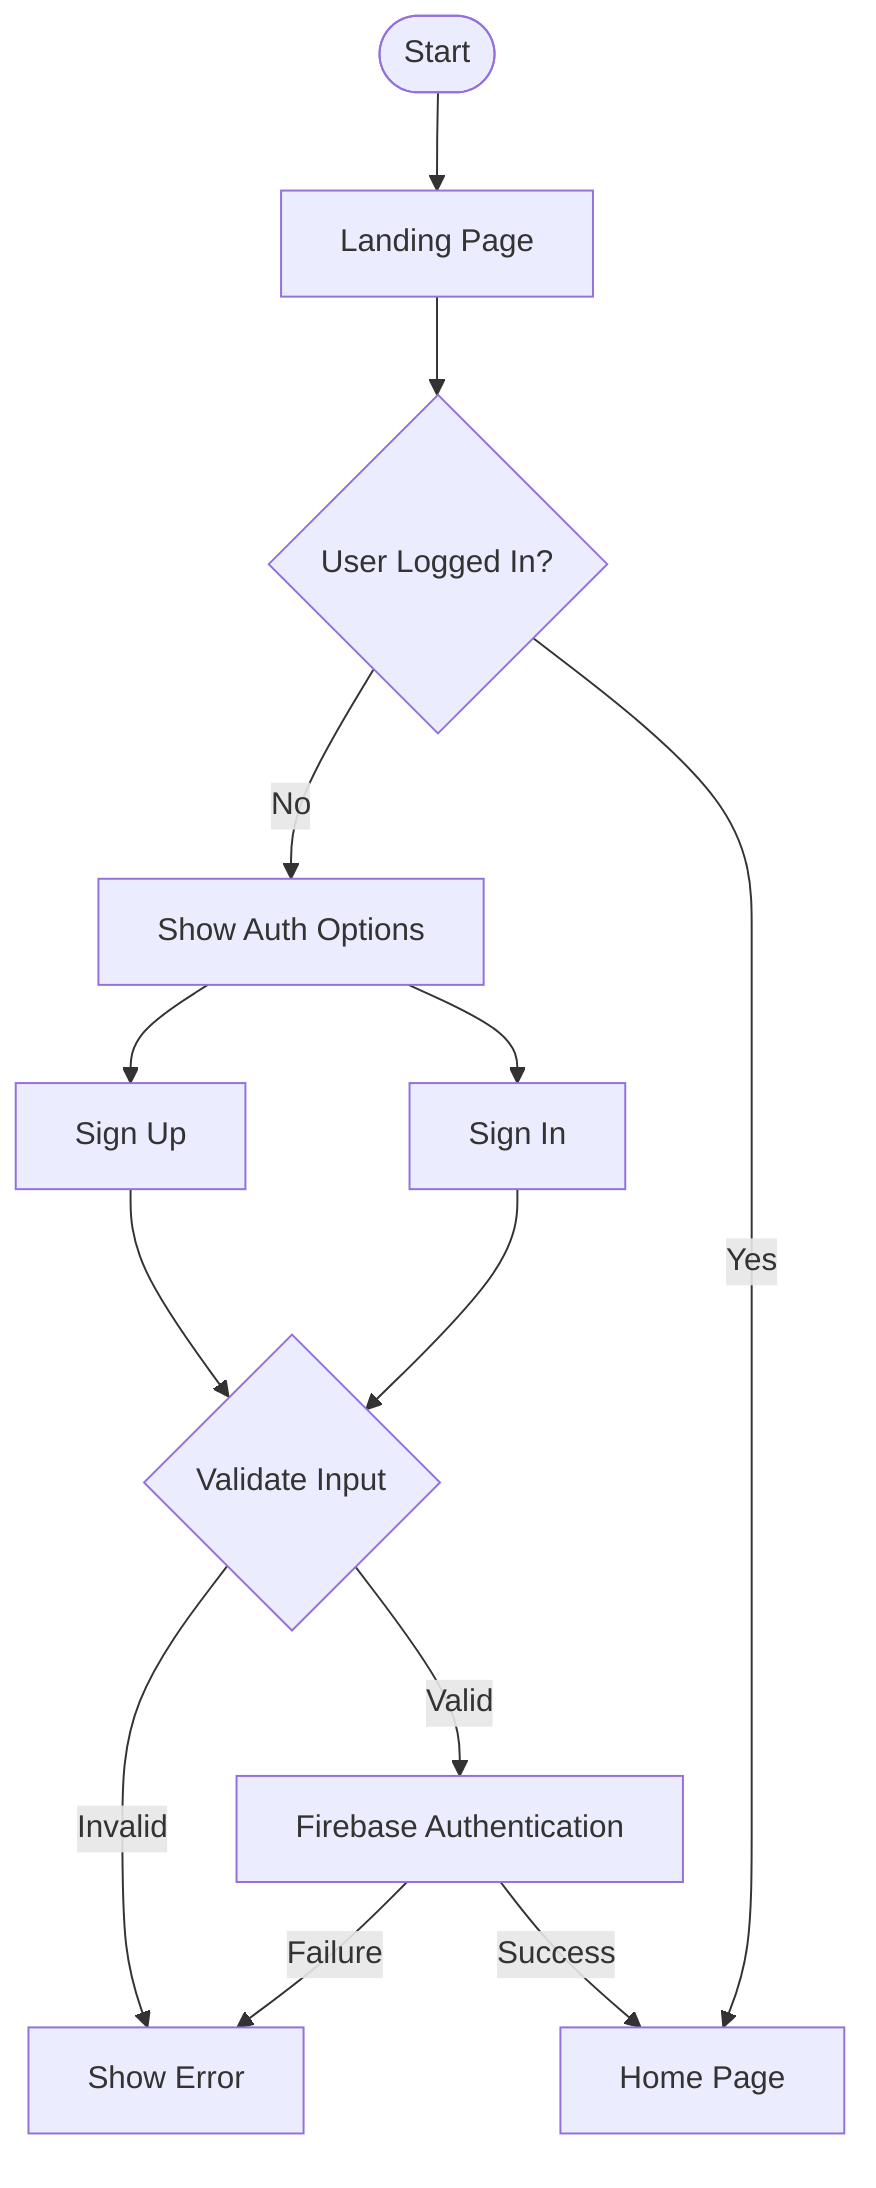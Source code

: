 flowchart TD
    Start([Start]) --> Landing[Landing Page]
    Landing --> Login{User Logged In?}
    Login -->|No| ShowAuth[Show Auth Options]
    ShowAuth --> SignUp[Sign Up]
    ShowAuth --> SignIn[Sign In]
    SignUp --> ValidateInput{Validate Input}
    SignIn --> ValidateInput
    ValidateInput -->|Invalid| ShowError[Show Error]
    ValidateInput -->|Valid| FirebaseAuth[Firebase Authentication]
    FirebaseAuth -->|Success| Home[Home Page]
    FirebaseAuth -->|Failure| ShowError
    Login -->|Yes| Home